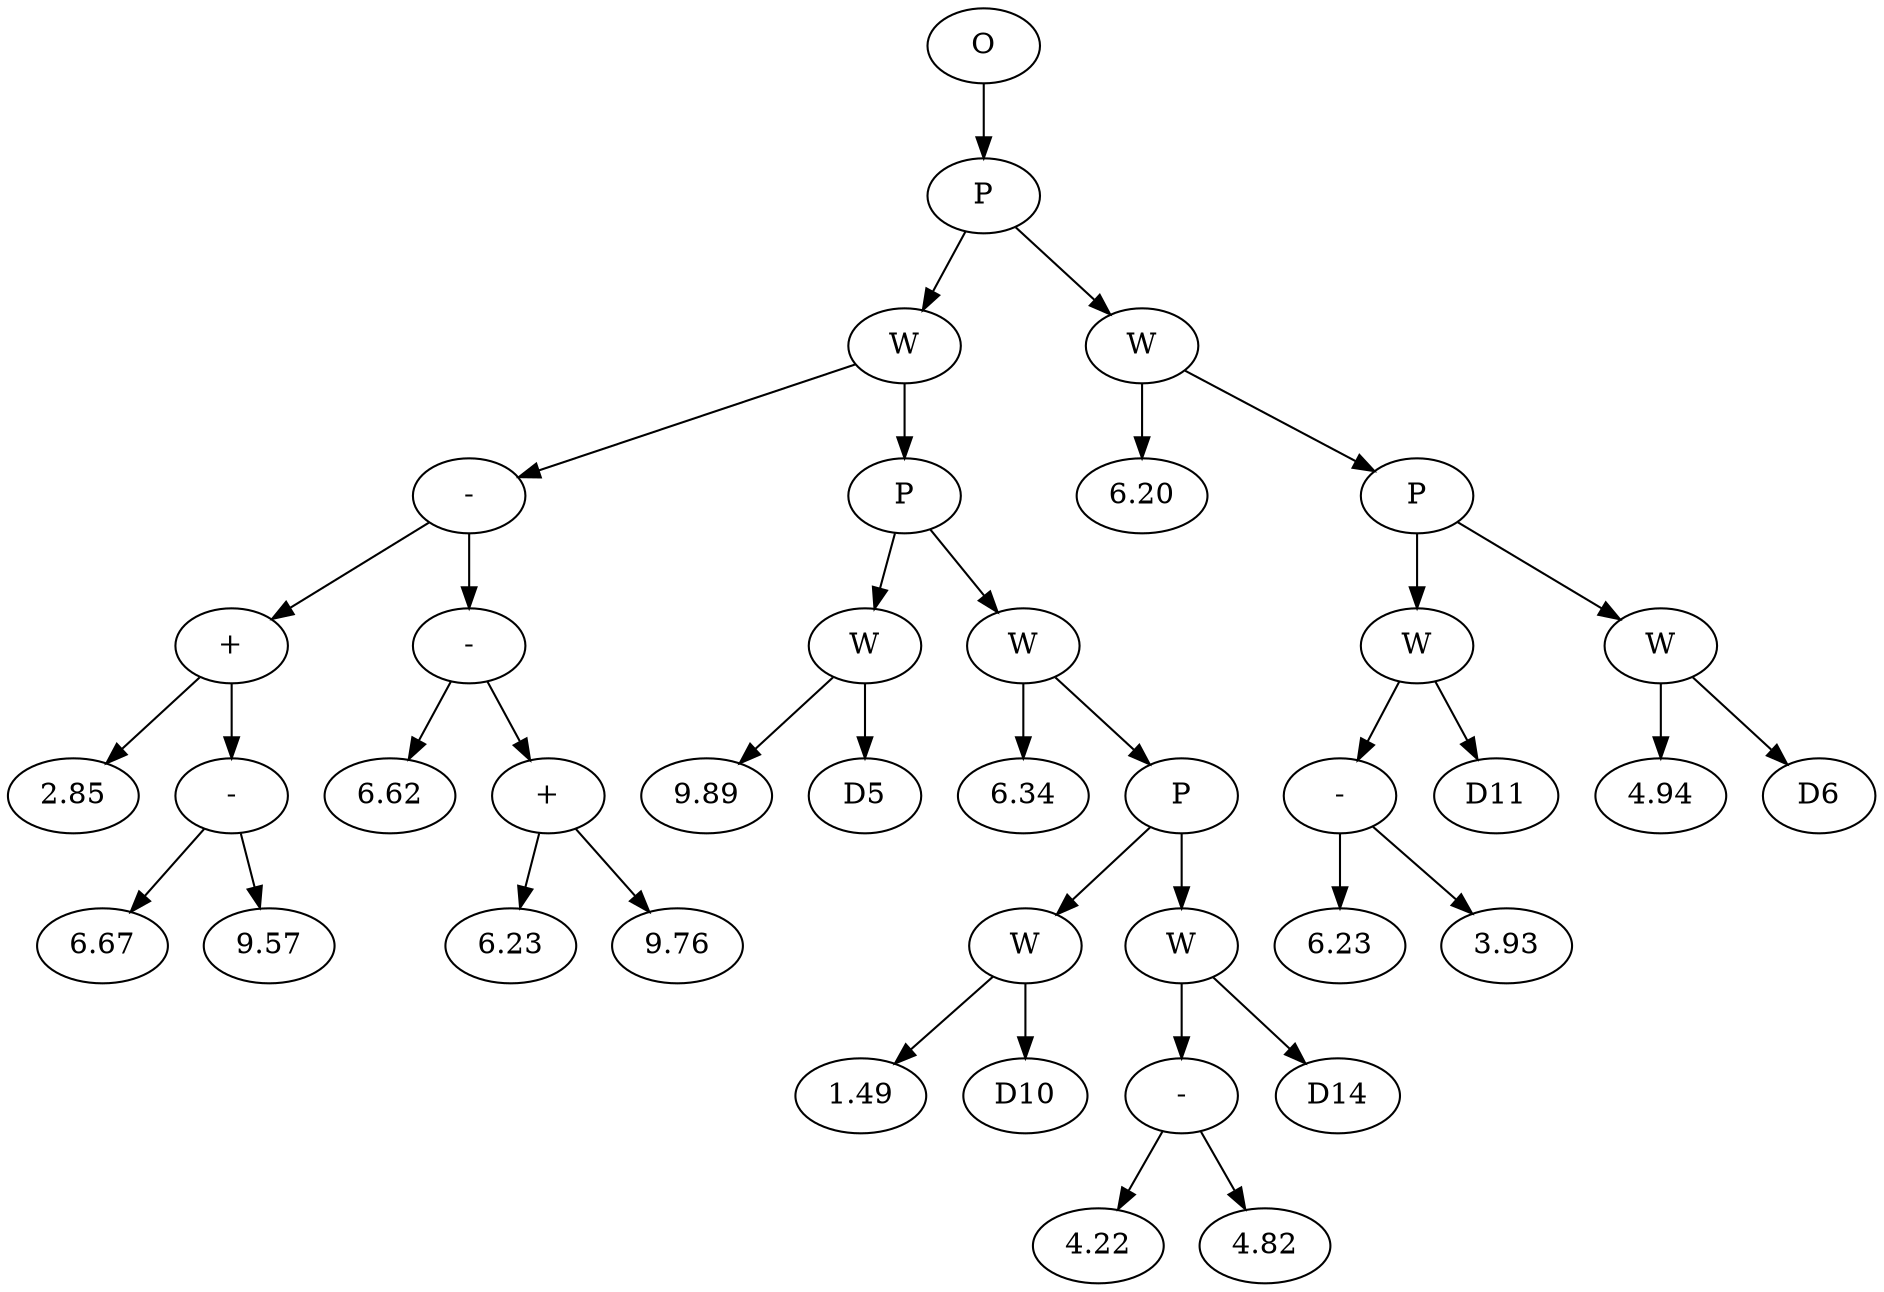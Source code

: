 // Tree
digraph {
	33927567 [label=O]
	33927568 [label=P]
	33927567 -> 33927568
	33927569 [label=W]
	33927568 -> 33927569
	33927570 [label="-"]
	33927569 -> 33927570
	33927571 [label="+"]
	33927570 -> 33927571
	33927572 [label=2.85]
	33927571 -> 33927572
	33927573 [label="-"]
	33927571 -> 33927573
	33927574 [label=6.67]
	33927573 -> 33927574
	33927575 [label=9.57]
	33927573 -> 33927575
	33927576 [label="-"]
	33927570 -> 33927576
	33927577 [label=6.62]
	33927576 -> 33927577
	33927578 [label="+"]
	33927576 -> 33927578
	33927579 [label=6.23]
	33927578 -> 33927579
	33927580 [label=9.76]
	33927578 -> 33927580
	33927581 [label=P]
	33927569 -> 33927581
	33927582 [label=W]
	33927581 -> 33927582
	33927583 [label=9.89]
	33927582 -> 33927583
	33927584 [label=D5]
	33927582 -> 33927584
	33927585 [label=W]
	33927581 -> 33927585
	33927586 [label=6.34]
	33927585 -> 33927586
	33927587 [label=P]
	33927585 -> 33927587
	33927588 [label=W]
	33927587 -> 33927588
	33927589 [label=1.49]
	33927588 -> 33927589
	33927590 [label=D10]
	33927588 -> 33927590
	33927591 [label=W]
	33927587 -> 33927591
	33927592 [label="-"]
	33927591 -> 33927592
	33927593 [label=4.22]
	33927592 -> 33927593
	33927594 [label=4.82]
	33927592 -> 33927594
	33927595 [label=D14]
	33927591 -> 33927595
	33927596 [label=W]
	33927568 -> 33927596
	33927597 [label=6.20]
	33927596 -> 33927597
	33927598 [label=P]
	33927596 -> 33927598
	33927599 [label=W]
	33927598 -> 33927599
	33927600 [label="-"]
	33927599 -> 33927600
	33927601 [label=6.23]
	33927600 -> 33927601
	33927602 [label=3.93]
	33927600 -> 33927602
	33927603 [label=D11]
	33927599 -> 33927603
	33927604 [label=W]
	33927598 -> 33927604
	33927605 [label=4.94]
	33927604 -> 33927605
	33927606 [label=D6]
	33927604 -> 33927606
}

